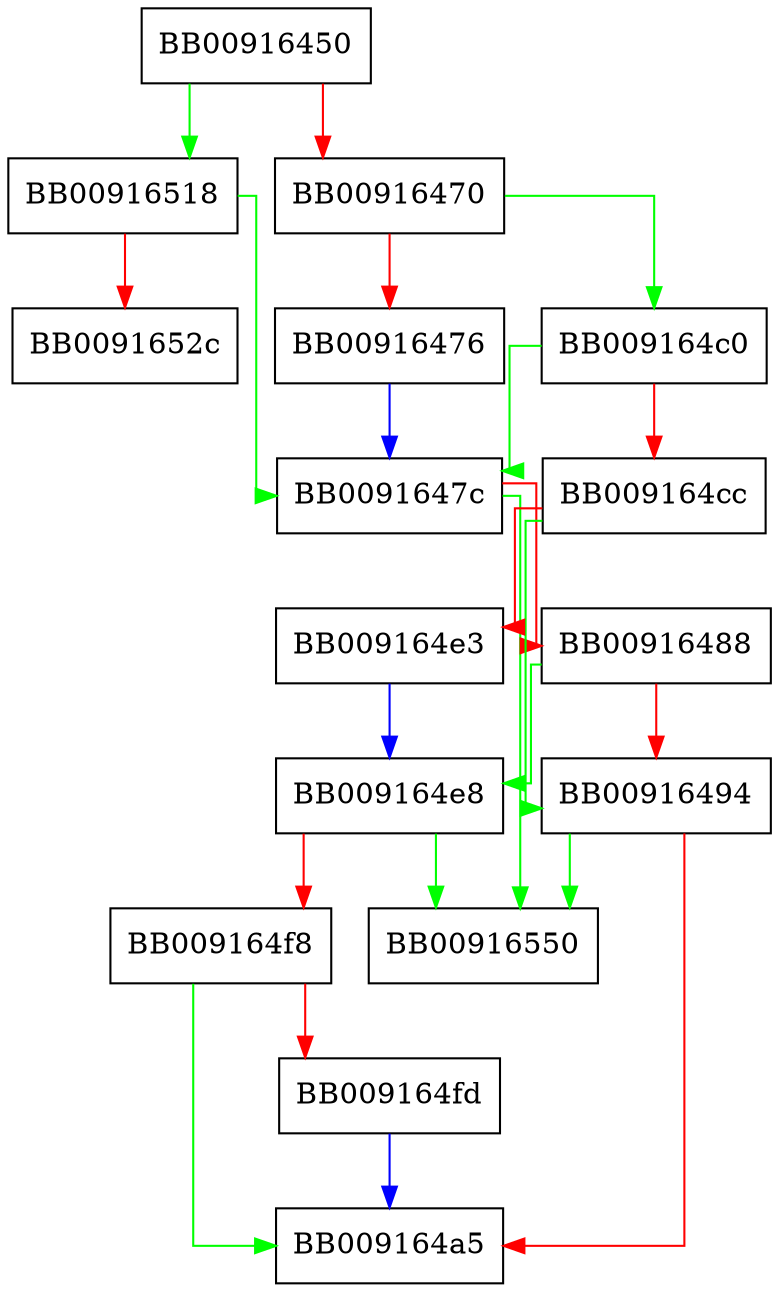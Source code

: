 digraph __libc_dynarray_emplace_enlarge {
  node [shape="box"];
  graph [splines=ortho];
  BB00916450 -> BB00916518 [color="green"];
  BB00916450 -> BB00916470 [color="red"];
  BB00916470 -> BB009164c0 [color="green"];
  BB00916470 -> BB00916476 [color="red"];
  BB00916476 -> BB0091647c [color="blue"];
  BB0091647c -> BB00916550 [color="green"];
  BB0091647c -> BB00916488 [color="red"];
  BB00916488 -> BB009164e8 [color="green"];
  BB00916488 -> BB00916494 [color="red"];
  BB00916494 -> BB00916550 [color="green"];
  BB00916494 -> BB009164a5 [color="red"];
  BB009164c0 -> BB0091647c [color="green"];
  BB009164c0 -> BB009164cc [color="red"];
  BB009164cc -> BB00916494 [color="green"];
  BB009164cc -> BB009164e3 [color="red"];
  BB009164e3 -> BB009164e8 [color="blue"];
  BB009164e8 -> BB00916550 [color="green"];
  BB009164e8 -> BB009164f8 [color="red"];
  BB009164f8 -> BB009164a5 [color="green"];
  BB009164f8 -> BB009164fd [color="red"];
  BB009164fd -> BB009164a5 [color="blue"];
  BB00916518 -> BB0091647c [color="green"];
  BB00916518 -> BB0091652c [color="red"];
}